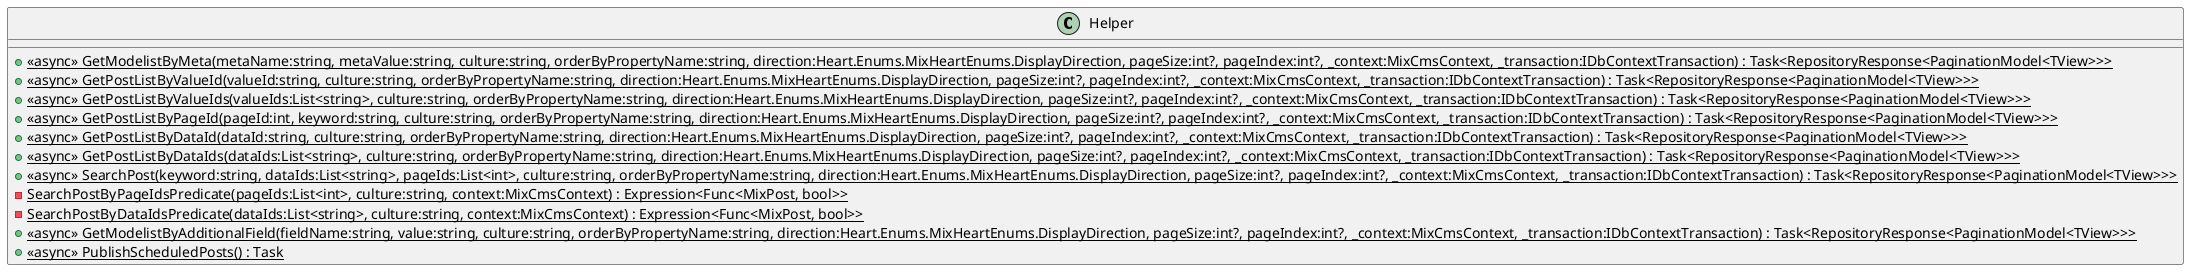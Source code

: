 @startuml
class Helper {
    + {static} <<async>> GetModelistByMeta(metaName:string, metaValue:string, culture:string, orderByPropertyName:string, direction:Heart.Enums.MixHeartEnums.DisplayDirection, pageSize:int?, pageIndex:int?, _context:MixCmsContext, _transaction:IDbContextTransaction) : Task<RepositoryResponse<PaginationModel<TView>>>
    + {static} <<async>> GetPostListByValueId(valueId:string, culture:string, orderByPropertyName:string, direction:Heart.Enums.MixHeartEnums.DisplayDirection, pageSize:int?, pageIndex:int?, _context:MixCmsContext, _transaction:IDbContextTransaction) : Task<RepositoryResponse<PaginationModel<TView>>>
    + {static} <<async>> GetPostListByValueIds(valueIds:List<string>, culture:string, orderByPropertyName:string, direction:Heart.Enums.MixHeartEnums.DisplayDirection, pageSize:int?, pageIndex:int?, _context:MixCmsContext, _transaction:IDbContextTransaction) : Task<RepositoryResponse<PaginationModel<TView>>>
    + {static} <<async>> GetPostListByPageId(pageId:int, keyword:string, culture:string, orderByPropertyName:string, direction:Heart.Enums.MixHeartEnums.DisplayDirection, pageSize:int?, pageIndex:int?, _context:MixCmsContext, _transaction:IDbContextTransaction) : Task<RepositoryResponse<PaginationModel<TView>>>
    + {static} <<async>> GetPostListByDataId(dataId:string, culture:string, orderByPropertyName:string, direction:Heart.Enums.MixHeartEnums.DisplayDirection, pageSize:int?, pageIndex:int?, _context:MixCmsContext, _transaction:IDbContextTransaction) : Task<RepositoryResponse<PaginationModel<TView>>>
    + {static} <<async>> GetPostListByDataIds(dataIds:List<string>, culture:string, orderByPropertyName:string, direction:Heart.Enums.MixHeartEnums.DisplayDirection, pageSize:int?, pageIndex:int?, _context:MixCmsContext, _transaction:IDbContextTransaction) : Task<RepositoryResponse<PaginationModel<TView>>>
    + {static} <<async>> SearchPost(keyword:string, dataIds:List<string>, pageIds:List<int>, culture:string, orderByPropertyName:string, direction:Heart.Enums.MixHeartEnums.DisplayDirection, pageSize:int?, pageIndex:int?, _context:MixCmsContext, _transaction:IDbContextTransaction) : Task<RepositoryResponse<PaginationModel<TView>>>
    - {static} SearchPostByPageIdsPredicate(pageIds:List<int>, culture:string, context:MixCmsContext) : Expression<Func<MixPost, bool>>
    - {static} SearchPostByDataIdsPredicate(dataIds:List<string>, culture:string, context:MixCmsContext) : Expression<Func<MixPost, bool>>
    + {static} <<async>> GetModelistByAdditionalField(fieldName:string, value:string, culture:string, orderByPropertyName:string, direction:Heart.Enums.MixHeartEnums.DisplayDirection, pageSize:int?, pageIndex:int?, _context:MixCmsContext, _transaction:IDbContextTransaction) : Task<RepositoryResponse<PaginationModel<TView>>>
    + {static} <<async>> PublishScheduledPosts() : Task
}
@enduml
